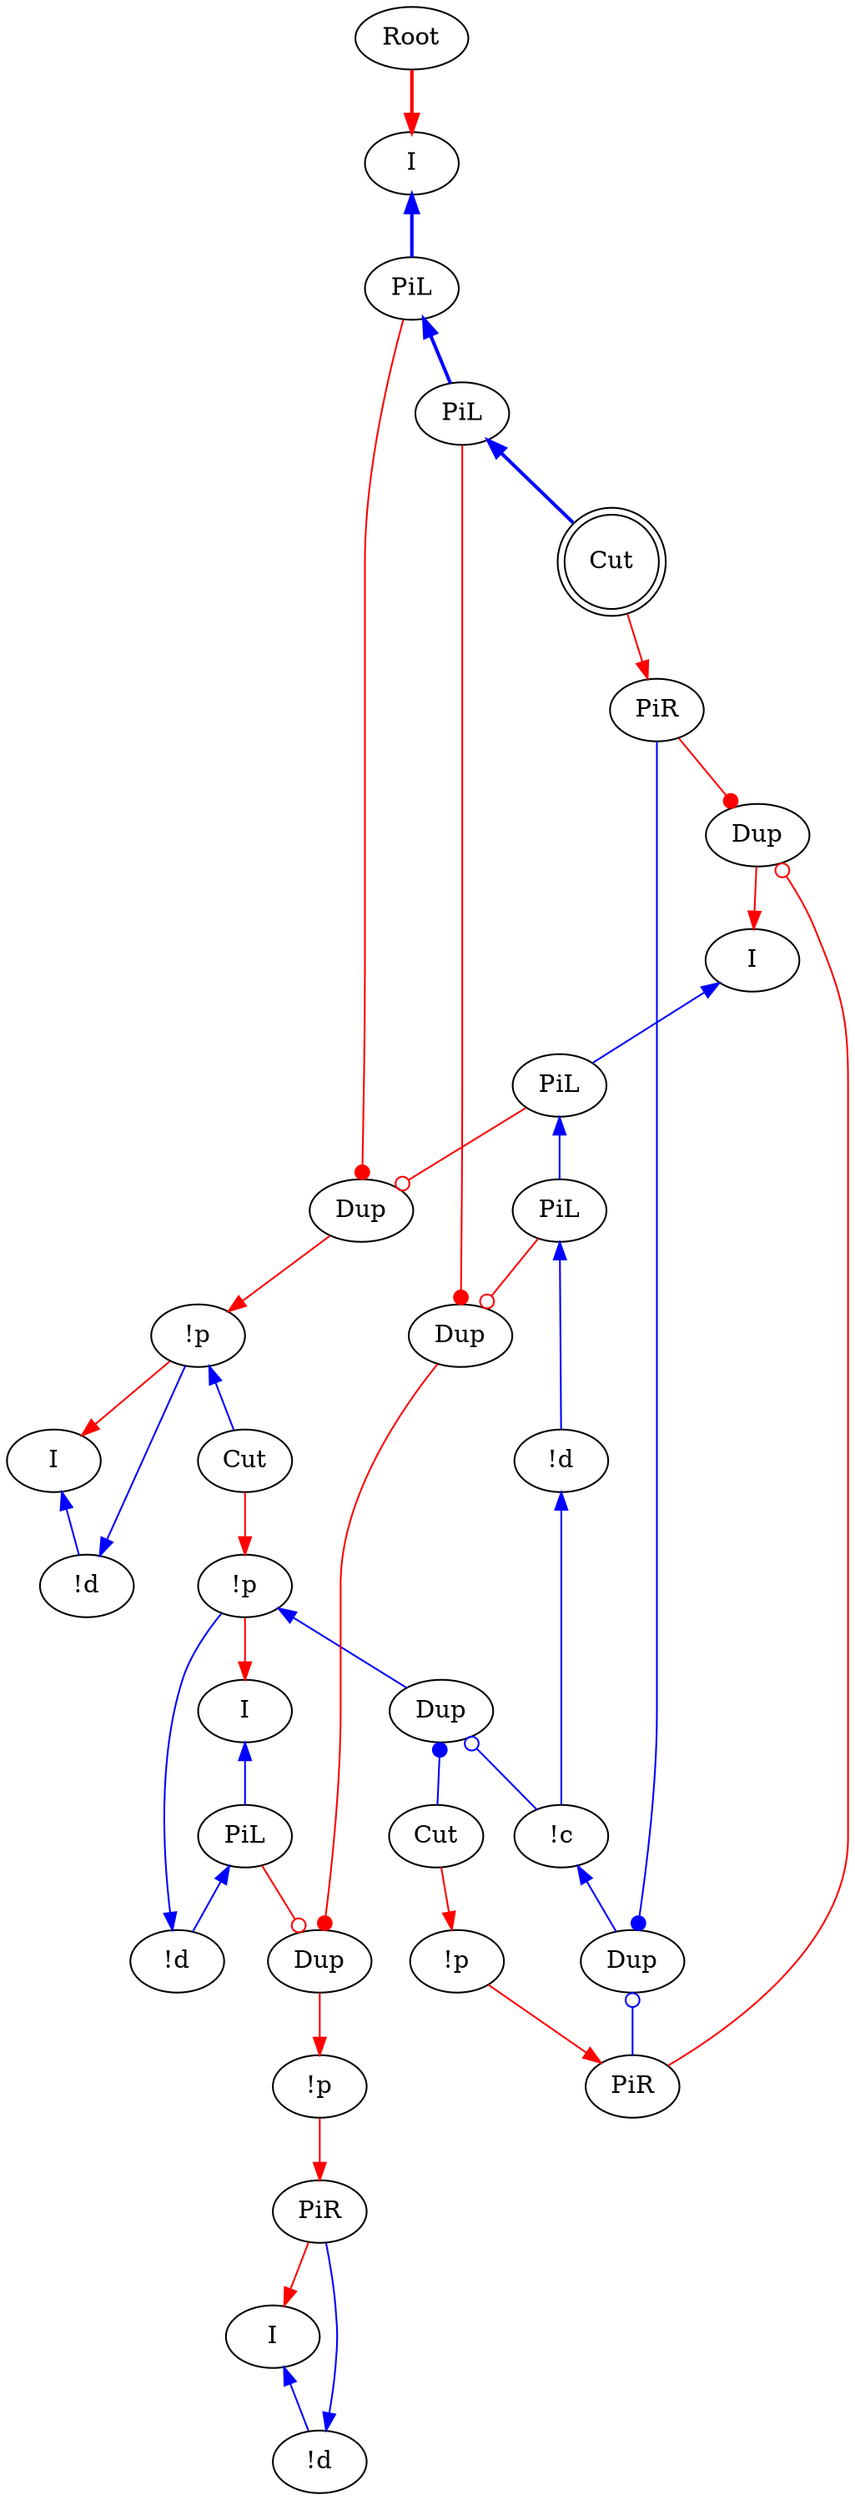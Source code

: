 digraph {
"Root0" [label="Root"]
"!p0" [label="!p"]
"I0" [label="I"]
"!d0" [label="!d"]
"!p1" [label="!p"]
"I1" [label="I"]
"!d1" [label="!d"]
"PiR0" [label="PiR"]
"!p2" [label="!p"]
"Cut0" [label="Cut"]
"!d2" [label="!d"]
"PiL0" [label="PiL"]
"I2" [label="I"]
"Dup0_0" [label="Dup"]
"!c0" [label="!c"]
"!d3" [label="!d"]
"PiL1" [label="PiL"]
"PiL2" [label="PiL"]
"PiL3" [label="PiL"]
"PiL4" [label="PiL"]
"I3" [label="I"]
"I4" [label="I"]
"Dup1_0" [label="Dup"]
"Dup1_1" [label="Dup"]
"Dup1_2" [label="Dup"]
"!p3" [label="!p"]
"Cut1" [label="Cut"]
"Cut2" [label="Cut",shape=doublecircle]
"PiR1" [label="PiR"]
"PiR2" [label="PiR"]
"Dup2_0" [label="Dup"]
"Dup2_1" [label="Dup"]
"!p2" -> "I2"[color=red,tooltip="e11"]
"!d2" -> "!p2"[color=blue,tooltip="e13",dir=back]
"!p2" -> "Dup1_0"[color=blue,tooltip="e15",dir=back]
"PiL0" -> "!d2"[color=blue,tooltip="e17",dir=back]
"I2" -> "PiL0"[color=blue,tooltip="e19",dir=back]
"Dup1_1" -> "Dup0_0"[color=red,tooltip="e20",arrowhead=dot]
"PiL0" -> "Dup0_0"[color=red,tooltip="e21",arrowhead=odot]
"Dup1_0" -> "Cut1"[color=blue,tooltip="e23",arrowtail=dot,dir=back]
"!d3" -> "!c0"[color=blue,tooltip="e24",dir=back]
"Dup1_0" -> "!c0"[color=blue,tooltip="e25",arrowtail=odot,dir=back]
"PiL1" -> "Cut2"[color=blue,tooltip="e26",penwidth=2,dir=back]
"PiL2" -> "!d3"[color=blue,tooltip="e27",dir=back]
"PiL3" -> "PiL1"[color=blue,tooltip="e28",penwidth=2,dir=back]
"PiL4" -> "PiL2"[color=blue,tooltip="e29",dir=back]
"PiL1" -> "Dup1_1"[color=red,tooltip="e30",arrowhead=dot]
"PiL2" -> "Dup1_1"[color=red,tooltip="e31",arrowhead=odot]
"I3" -> "PiL3"[color=blue,tooltip="e32",penwidth=2,dir=back]
"I4" -> "PiL4"[color=blue,tooltip="e33",dir=back]
"PiL3" -> "Dup1_2"[color=red,tooltip="e34",arrowhead=dot]
"PiL4" -> "Dup1_2"[color=red,tooltip="e35",arrowhead=odot]
"Cut1" -> "!p3"[color=red,tooltip="e37"]
"Cut2" -> "PiR1"[color=red,tooltip="e38"]
"!p3" -> "PiR2"[color=red,tooltip="e39"]
"Dup2_0" -> "PiR1"[color=blue,tooltip="e40",arrowtail=dot,dir=back]
"Dup2_0" -> "PiR2"[color=blue,tooltip="e41",arrowtail=odot,dir=back]
"PiR1" -> "Dup2_1"[color=red,tooltip="e42",arrowhead=dot]
"PiR2" -> "Dup2_1"[color=red,tooltip="e43",arrowhead=odot]
"!c0" -> "Dup2_0"[color=blue,tooltip="e5",dir=back]
"Dup2_1" -> "I4"[color=red,tooltip="e7"]
"Cut0" -> "!p2"[color=red,tooltip="e9"]
"!p1" -> "PiR0"[color=red,tooltip="hl2i"]
"Dup0_0" -> "!p1"[color=red,tooltip="hl2p"]
"!d1" -> "PiR0"[color=blue,tooltip="i",dir=back]
"I1" -> "!d1"[color=blue,tooltip="il",dir=back]
"PiR0" -> "I1"[color=red,tooltip="ir"]
"Root0" -> "I3"[color=red,tooltip="rettop",penwidth=2]
"!p0" -> "Cut0"[color=blue,tooltip="y2",dir=back]
"!d0" -> "!p0"[color=blue,tooltip="yj",dir=back]
"I0" -> "!d0"[color=blue,tooltip="yl2",dir=back]
"!p0" -> "I0"[color=red,tooltip="yli"]
"Dup1_2" -> "!p0"[color=red,tooltip="ylp"]
}
